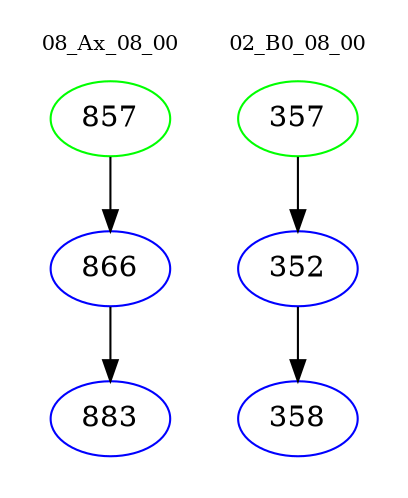 digraph{
subgraph cluster_0 {
color = white
label = "08_Ax_08_00";
fontsize=10;
T0_857 [label="857", color="green"]
T0_857 -> T0_866 [color="black"]
T0_866 [label="866", color="blue"]
T0_866 -> T0_883 [color="black"]
T0_883 [label="883", color="blue"]
}
subgraph cluster_1 {
color = white
label = "02_B0_08_00";
fontsize=10;
T1_357 [label="357", color="green"]
T1_357 -> T1_352 [color="black"]
T1_352 [label="352", color="blue"]
T1_352 -> T1_358 [color="black"]
T1_358 [label="358", color="blue"]
}
}
